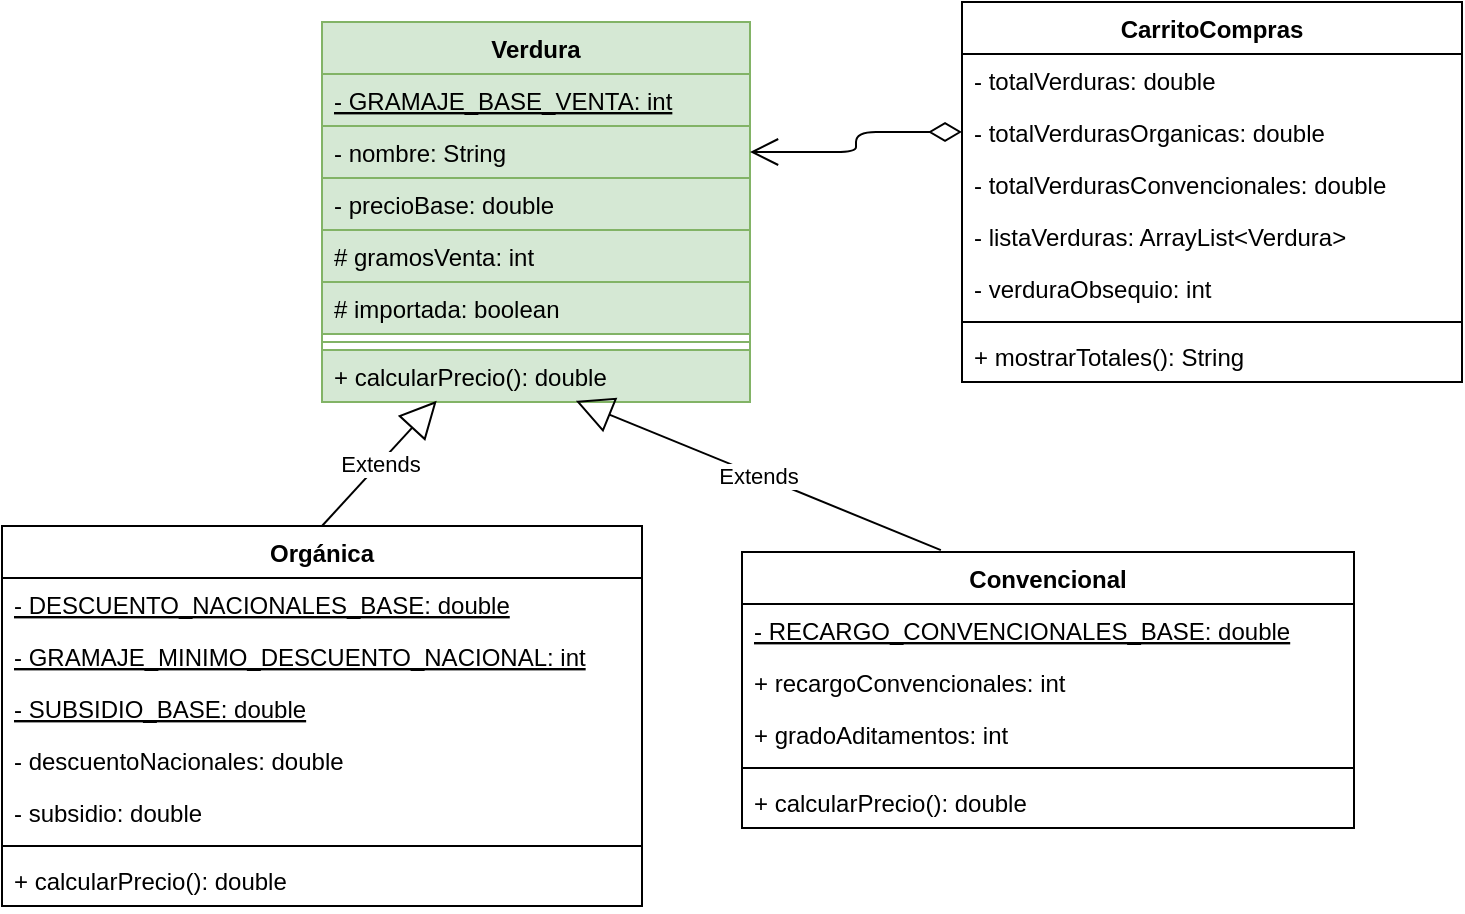 <mxfile version="14.6.13" type="device"><diagram id="Kim1QWtwZwpuyLN-MRTG" name="Página-1"><mxGraphModel dx="1167" dy="636" grid="1" gridSize="10" guides="1" tooltips="1" connect="1" arrows="1" fold="1" page="1" pageScale="1" pageWidth="827" pageHeight="1169" math="0" shadow="0"><root><mxCell id="0"/><mxCell id="1" parent="0"/><mxCell id="HAhnRTM7IKBpUwpCj12Z-1" value="Verdura" style="swimlane;fontStyle=1;align=center;verticalAlign=top;childLayout=stackLayout;horizontal=1;startSize=26;horizontalStack=0;resizeParent=1;resizeParentMax=0;resizeLast=0;collapsible=1;marginBottom=0;fillColor=#d5e8d4;strokeColor=#82b366;" parent="1" vertex="1"><mxGeometry x="200" y="220" width="214" height="190" as="geometry"/></mxCell><mxCell id="V8kZ6G-GrmH8LvA9mrJL-23" value="- GRAMAJE_BASE_VENTA: int" style="text;strokeColor=#82b366;fillColor=#d5e8d4;align=left;verticalAlign=top;spacingLeft=4;spacingRight=4;overflow=hidden;rotatable=0;points=[[0,0.5],[1,0.5]];portConstraint=eastwest;fontStyle=4" parent="HAhnRTM7IKBpUwpCj12Z-1" vertex="1"><mxGeometry y="26" width="214" height="26" as="geometry"/></mxCell><mxCell id="HAhnRTM7IKBpUwpCj12Z-2" value="- nombre: String" style="text;strokeColor=#82b366;fillColor=#d5e8d4;align=left;verticalAlign=top;spacingLeft=4;spacingRight=4;overflow=hidden;rotatable=0;points=[[0,0.5],[1,0.5]];portConstraint=eastwest;" parent="HAhnRTM7IKBpUwpCj12Z-1" vertex="1"><mxGeometry y="52" width="214" height="26" as="geometry"/></mxCell><mxCell id="V8kZ6G-GrmH8LvA9mrJL-15" value="- precioBase: double" style="text;strokeColor=#82b366;fillColor=#d5e8d4;align=left;verticalAlign=top;spacingLeft=4;spacingRight=4;overflow=hidden;rotatable=0;points=[[0,0.5],[1,0.5]];portConstraint=eastwest;" parent="HAhnRTM7IKBpUwpCj12Z-1" vertex="1"><mxGeometry y="78" width="214" height="26" as="geometry"/></mxCell><mxCell id="V8kZ6G-GrmH8LvA9mrJL-18" value="# gramosVenta: int" style="text;strokeColor=#82b366;fillColor=#d5e8d4;align=left;verticalAlign=top;spacingLeft=4;spacingRight=4;overflow=hidden;rotatable=0;points=[[0,0.5],[1,0.5]];portConstraint=eastwest;" parent="HAhnRTM7IKBpUwpCj12Z-1" vertex="1"><mxGeometry y="104" width="214" height="26" as="geometry"/></mxCell><mxCell id="V8kZ6G-GrmH8LvA9mrJL-4" value="# importada: boolean" style="text;strokeColor=#82b366;fillColor=#d5e8d4;align=left;verticalAlign=top;spacingLeft=4;spacingRight=4;overflow=hidden;rotatable=0;points=[[0,0.5],[1,0.5]];portConstraint=eastwest;" parent="HAhnRTM7IKBpUwpCj12Z-1" vertex="1"><mxGeometry y="130" width="214" height="26" as="geometry"/></mxCell><mxCell id="HAhnRTM7IKBpUwpCj12Z-3" value="" style="line;strokeWidth=1;fillColor=#d5e8d4;align=left;verticalAlign=middle;spacingTop=-1;spacingLeft=3;spacingRight=3;rotatable=0;labelPosition=right;points=[];portConstraint=eastwest;strokeColor=#82b366;" parent="HAhnRTM7IKBpUwpCj12Z-1" vertex="1"><mxGeometry y="156" width="214" height="8" as="geometry"/></mxCell><mxCell id="HAhnRTM7IKBpUwpCj12Z-4" value="+ calcularPrecio(): double" style="text;strokeColor=#82b366;fillColor=#d5e8d4;align=left;verticalAlign=top;spacingLeft=4;spacingRight=4;overflow=hidden;rotatable=0;points=[[0,0.5],[1,0.5]];portConstraint=eastwest;" parent="HAhnRTM7IKBpUwpCj12Z-1" vertex="1"><mxGeometry y="164" width="214" height="26" as="geometry"/></mxCell><mxCell id="HAhnRTM7IKBpUwpCj12Z-5" value="Orgánica" style="swimlane;fontStyle=1;align=center;verticalAlign=top;childLayout=stackLayout;horizontal=1;startSize=26;horizontalStack=0;resizeParent=1;resizeParentMax=0;resizeLast=0;collapsible=1;marginBottom=0;" parent="1" vertex="1"><mxGeometry x="40" y="472" width="320" height="190" as="geometry"/></mxCell><mxCell id="V8kZ6G-GrmH8LvA9mrJL-7" value="- DESCUENTO_NACIONALES_BASE: double" style="text;strokeColor=none;fillColor=none;align=left;verticalAlign=top;spacingLeft=4;spacingRight=4;overflow=hidden;rotatable=0;points=[[0,0.5],[1,0.5]];portConstraint=eastwest;fontStyle=4" parent="HAhnRTM7IKBpUwpCj12Z-5" vertex="1"><mxGeometry y="26" width="320" height="26" as="geometry"/></mxCell><mxCell id="-Jb0v9bLibSN5z4EPaqM-1" value="- GRAMAJE_MINIMO_DESCUENTO_NACIONAL: int" style="text;strokeColor=none;fillColor=none;align=left;verticalAlign=top;spacingLeft=4;spacingRight=4;overflow=hidden;rotatable=0;points=[[0,0.5],[1,0.5]];portConstraint=eastwest;fontStyle=4" parent="HAhnRTM7IKBpUwpCj12Z-5" vertex="1"><mxGeometry y="52" width="320" height="26" as="geometry"/></mxCell><mxCell id="V8kZ6G-GrmH8LvA9mrJL-17" value="- SUBSIDIO_BASE: double" style="text;strokeColor=none;fillColor=none;align=left;verticalAlign=top;spacingLeft=4;spacingRight=4;overflow=hidden;rotatable=0;points=[[0,0.5],[1,0.5]];portConstraint=eastwest;fontStyle=4" parent="HAhnRTM7IKBpUwpCj12Z-5" vertex="1"><mxGeometry y="78" width="320" height="26" as="geometry"/></mxCell><mxCell id="V8kZ6G-GrmH8LvA9mrJL-20" value="- descuentoNacionales: double" style="text;strokeColor=none;fillColor=none;align=left;verticalAlign=top;spacingLeft=4;spacingRight=4;overflow=hidden;rotatable=0;points=[[0,0.5],[1,0.5]];portConstraint=eastwest;" parent="HAhnRTM7IKBpUwpCj12Z-5" vertex="1"><mxGeometry y="104" width="320" height="26" as="geometry"/></mxCell><mxCell id="V8kZ6G-GrmH8LvA9mrJL-21" value="- subsidio: double" style="text;strokeColor=none;fillColor=none;align=left;verticalAlign=top;spacingLeft=4;spacingRight=4;overflow=hidden;rotatable=0;points=[[0,0.5],[1,0.5]];portConstraint=eastwest;" parent="HAhnRTM7IKBpUwpCj12Z-5" vertex="1"><mxGeometry y="130" width="320" height="26" as="geometry"/></mxCell><mxCell id="HAhnRTM7IKBpUwpCj12Z-7" value="" style="line;strokeWidth=1;fillColor=none;align=left;verticalAlign=middle;spacingTop=-1;spacingLeft=3;spacingRight=3;rotatable=0;labelPosition=right;points=[];portConstraint=eastwest;" parent="HAhnRTM7IKBpUwpCj12Z-5" vertex="1"><mxGeometry y="156" width="320" height="8" as="geometry"/></mxCell><mxCell id="V8kZ6G-GrmH8LvA9mrJL-11" value="+ calcularPrecio(): double" style="text;strokeColor=none;fillColor=none;align=left;verticalAlign=top;spacingLeft=4;spacingRight=4;overflow=hidden;rotatable=0;points=[[0,0.5],[1,0.5]];portConstraint=eastwest;" parent="HAhnRTM7IKBpUwpCj12Z-5" vertex="1"><mxGeometry y="164" width="320" height="26" as="geometry"/></mxCell><mxCell id="HAhnRTM7IKBpUwpCj12Z-9" value="Convencional" style="swimlane;fontStyle=1;align=center;verticalAlign=top;childLayout=stackLayout;horizontal=1;startSize=26;horizontalStack=0;resizeParent=1;resizeParentMax=0;resizeLast=0;collapsible=1;marginBottom=0;" parent="1" vertex="1"><mxGeometry x="410" y="485" width="306" height="138" as="geometry"/></mxCell><mxCell id="V8kZ6G-GrmH8LvA9mrJL-8" value="- RECARGO_CONVENCIONALES_BASE: double" style="text;strokeColor=none;fillColor=none;align=left;verticalAlign=top;spacingLeft=4;spacingRight=4;overflow=hidden;rotatable=0;points=[[0,0.5],[1,0.5]];portConstraint=eastwest;fontStyle=4" parent="HAhnRTM7IKBpUwpCj12Z-9" vertex="1"><mxGeometry y="26" width="306" height="26" as="geometry"/></mxCell><mxCell id="V8kZ6G-GrmH8LvA9mrJL-22" value="+ recargoConvencionales: int" style="text;strokeColor=none;fillColor=none;align=left;verticalAlign=top;spacingLeft=4;spacingRight=4;overflow=hidden;rotatable=0;points=[[0,0.5],[1,0.5]];portConstraint=eastwest;" parent="HAhnRTM7IKBpUwpCj12Z-9" vertex="1"><mxGeometry y="52" width="306" height="26" as="geometry"/></mxCell><mxCell id="HAhnRTM7IKBpUwpCj12Z-10" value="+ gradoAditamentos: int" style="text;strokeColor=none;fillColor=none;align=left;verticalAlign=top;spacingLeft=4;spacingRight=4;overflow=hidden;rotatable=0;points=[[0,0.5],[1,0.5]];portConstraint=eastwest;" parent="HAhnRTM7IKBpUwpCj12Z-9" vertex="1"><mxGeometry y="78" width="306" height="26" as="geometry"/></mxCell><mxCell id="HAhnRTM7IKBpUwpCj12Z-11" value="" style="line;strokeWidth=1;fillColor=none;align=left;verticalAlign=middle;spacingTop=-1;spacingLeft=3;spacingRight=3;rotatable=0;labelPosition=right;points=[];portConstraint=eastwest;" parent="HAhnRTM7IKBpUwpCj12Z-9" vertex="1"><mxGeometry y="104" width="306" height="8" as="geometry"/></mxCell><mxCell id="V8kZ6G-GrmH8LvA9mrJL-12" value="+ calcularPrecio(): double" style="text;strokeColor=none;fillColor=none;align=left;verticalAlign=top;spacingLeft=4;spacingRight=4;overflow=hidden;rotatable=0;points=[[0,0.5],[1,0.5]];portConstraint=eastwest;" parent="HAhnRTM7IKBpUwpCj12Z-9" vertex="1"><mxGeometry y="112" width="306" height="26" as="geometry"/></mxCell><mxCell id="HAhnRTM7IKBpUwpCj12Z-13" value="CarritoCompras" style="swimlane;fontStyle=1;align=center;verticalAlign=top;childLayout=stackLayout;horizontal=1;startSize=26;horizontalStack=0;resizeParent=1;resizeParentMax=0;resizeLast=0;collapsible=1;marginBottom=0;" parent="1" vertex="1"><mxGeometry x="520" y="210" width="250" height="190" as="geometry"/></mxCell><mxCell id="V8kZ6G-GrmH8LvA9mrJL-24" value="- totalVerduras: double" style="text;strokeColor=none;fillColor=none;align=left;verticalAlign=top;spacingLeft=4;spacingRight=4;overflow=hidden;rotatable=0;points=[[0,0.5],[1,0.5]];portConstraint=eastwest;" parent="HAhnRTM7IKBpUwpCj12Z-13" vertex="1"><mxGeometry y="26" width="250" height="26" as="geometry"/></mxCell><mxCell id="HAhnRTM7IKBpUwpCj12Z-14" value="- totalVerdurasOrganicas: double" style="text;strokeColor=none;fillColor=none;align=left;verticalAlign=top;spacingLeft=4;spacingRight=4;overflow=hidden;rotatable=0;points=[[0,0.5],[1,0.5]];portConstraint=eastwest;" parent="HAhnRTM7IKBpUwpCj12Z-13" vertex="1"><mxGeometry y="52" width="250" height="26" as="geometry"/></mxCell><mxCell id="V8kZ6G-GrmH8LvA9mrJL-6" value="- totalVerdurasConvencionales: double" style="text;strokeColor=none;fillColor=none;align=left;verticalAlign=top;spacingLeft=4;spacingRight=4;overflow=hidden;rotatable=0;points=[[0,0.5],[1,0.5]];portConstraint=eastwest;" parent="HAhnRTM7IKBpUwpCj12Z-13" vertex="1"><mxGeometry y="78" width="250" height="26" as="geometry"/></mxCell><mxCell id="V8kZ6G-GrmH8LvA9mrJL-5" value="- listaVerduras: ArrayList&lt;Verdura&gt;" style="text;strokeColor=none;fillColor=none;align=left;verticalAlign=top;spacingLeft=4;spacingRight=4;overflow=hidden;rotatable=0;points=[[0,0.5],[1,0.5]];portConstraint=eastwest;" parent="HAhnRTM7IKBpUwpCj12Z-13" vertex="1"><mxGeometry y="104" width="250" height="26" as="geometry"/></mxCell><mxCell id="V8kZ6G-GrmH8LvA9mrJL-14" value="- verduraObsequio: int" style="text;strokeColor=none;fillColor=none;align=left;verticalAlign=top;spacingLeft=4;spacingRight=4;overflow=hidden;rotatable=0;points=[[0,0.5],[1,0.5]];portConstraint=eastwest;" parent="HAhnRTM7IKBpUwpCj12Z-13" vertex="1"><mxGeometry y="130" width="250" height="26" as="geometry"/></mxCell><mxCell id="HAhnRTM7IKBpUwpCj12Z-15" value="" style="line;strokeWidth=1;fillColor=none;align=left;verticalAlign=middle;spacingTop=-1;spacingLeft=3;spacingRight=3;rotatable=0;labelPosition=right;points=[];portConstraint=eastwest;" parent="HAhnRTM7IKBpUwpCj12Z-13" vertex="1"><mxGeometry y="156" width="250" height="8" as="geometry"/></mxCell><mxCell id="HAhnRTM7IKBpUwpCj12Z-16" value="+ mostrarTotales(): String" style="text;strokeColor=none;fillColor=none;align=left;verticalAlign=top;spacingLeft=4;spacingRight=4;overflow=hidden;rotatable=0;points=[[0,0.5],[1,0.5]];portConstraint=eastwest;" parent="HAhnRTM7IKBpUwpCj12Z-13" vertex="1"><mxGeometry y="164" width="250" height="26" as="geometry"/></mxCell><mxCell id="V8kZ6G-GrmH8LvA9mrJL-1" value="" style="endArrow=open;html=1;endSize=12;startArrow=diamondThin;startSize=14;startFill=0;edgeStyle=orthogonalEdgeStyle;align=left;verticalAlign=bottom;exitX=0;exitY=0.5;exitDx=0;exitDy=0;entryX=1;entryY=0.5;entryDx=0;entryDy=0;" parent="1" source="HAhnRTM7IKBpUwpCj12Z-14" target="HAhnRTM7IKBpUwpCj12Z-2" edge="1"><mxGeometry x="-0.692" y="-9" relative="1" as="geometry"><mxPoint x="290" y="300" as="sourcePoint"/><mxPoint x="450" y="300" as="targetPoint"/><mxPoint as="offset"/></mxGeometry></mxCell><mxCell id="V8kZ6G-GrmH8LvA9mrJL-2" value="Extends" style="endArrow=block;endSize=16;endFill=0;html=1;entryX=0.268;entryY=0.978;entryDx=0;entryDy=0;entryPerimeter=0;exitX=0.5;exitY=0;exitDx=0;exitDy=0;" parent="1" source="HAhnRTM7IKBpUwpCj12Z-5" target="HAhnRTM7IKBpUwpCj12Z-4" edge="1"><mxGeometry width="160" relative="1" as="geometry"><mxPoint x="170" y="450" as="sourcePoint"/><mxPoint x="330" y="450" as="targetPoint"/></mxGeometry></mxCell><mxCell id="V8kZ6G-GrmH8LvA9mrJL-3" value="Extends" style="endArrow=block;endSize=16;endFill=0;html=1;entryX=0.593;entryY=0.978;entryDx=0;entryDy=0;entryPerimeter=0;exitX=0.325;exitY=-0.007;exitDx=0;exitDy=0;exitPerimeter=0;" parent="1" source="HAhnRTM7IKBpUwpCj12Z-9" target="HAhnRTM7IKBpUwpCj12Z-4" edge="1"><mxGeometry width="160" relative="1" as="geometry"><mxPoint x="250" y="494.57" as="sourcePoint"/><mxPoint x="312.88" y="449.998" as="targetPoint"/></mxGeometry></mxCell></root></mxGraphModel></diagram></mxfile>